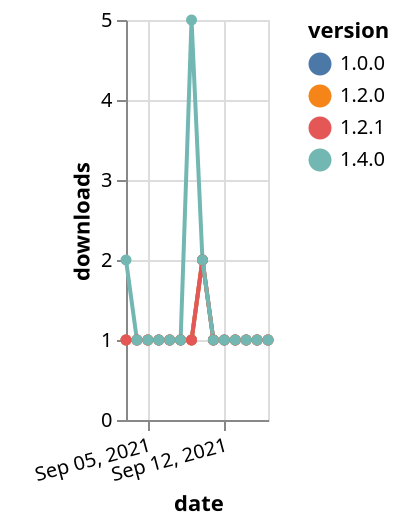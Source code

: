 {"$schema": "https://vega.github.io/schema/vega-lite/v5.json", "description": "A simple bar chart with embedded data.", "data": {"values": [{"date": "2021-09-03", "total": 162, "delta": 1, "version": "1.0.0"}, {"date": "2021-09-04", "total": 163, "delta": 1, "version": "1.0.0"}, {"date": "2021-09-05", "total": 164, "delta": 1, "version": "1.0.0"}, {"date": "2021-09-06", "total": 165, "delta": 1, "version": "1.0.0"}, {"date": "2021-09-07", "total": 166, "delta": 1, "version": "1.0.0"}, {"date": "2021-09-08", "total": 167, "delta": 1, "version": "1.0.0"}, {"date": "2021-09-09", "total": 168, "delta": 1, "version": "1.0.0"}, {"date": "2021-09-10", "total": 170, "delta": 2, "version": "1.0.0"}, {"date": "2021-09-11", "total": 171, "delta": 1, "version": "1.0.0"}, {"date": "2021-09-12", "total": 172, "delta": 1, "version": "1.0.0"}, {"date": "2021-09-13", "total": 173, "delta": 1, "version": "1.0.0"}, {"date": "2021-09-14", "total": 174, "delta": 1, "version": "1.0.0"}, {"date": "2021-09-15", "total": 175, "delta": 1, "version": "1.0.0"}, {"date": "2021-09-16", "total": 176, "delta": 1, "version": "1.0.0"}, {"date": "2021-09-03", "total": 149, "delta": 1, "version": "1.2.0"}, {"date": "2021-09-04", "total": 150, "delta": 1, "version": "1.2.0"}, {"date": "2021-09-05", "total": 151, "delta": 1, "version": "1.2.0"}, {"date": "2021-09-06", "total": 152, "delta": 1, "version": "1.2.0"}, {"date": "2021-09-07", "total": 153, "delta": 1, "version": "1.2.0"}, {"date": "2021-09-08", "total": 154, "delta": 1, "version": "1.2.0"}, {"date": "2021-09-09", "total": 155, "delta": 1, "version": "1.2.0"}, {"date": "2021-09-10", "total": 157, "delta": 2, "version": "1.2.0"}, {"date": "2021-09-11", "total": 158, "delta": 1, "version": "1.2.0"}, {"date": "2021-09-12", "total": 159, "delta": 1, "version": "1.2.0"}, {"date": "2021-09-13", "total": 160, "delta": 1, "version": "1.2.0"}, {"date": "2021-09-14", "total": 161, "delta": 1, "version": "1.2.0"}, {"date": "2021-09-15", "total": 162, "delta": 1, "version": "1.2.0"}, {"date": "2021-09-16", "total": 163, "delta": 1, "version": "1.2.0"}, {"date": "2021-09-03", "total": 133, "delta": 1, "version": "1.2.1"}, {"date": "2021-09-04", "total": 134, "delta": 1, "version": "1.2.1"}, {"date": "2021-09-05", "total": 135, "delta": 1, "version": "1.2.1"}, {"date": "2021-09-06", "total": 136, "delta": 1, "version": "1.2.1"}, {"date": "2021-09-07", "total": 137, "delta": 1, "version": "1.2.1"}, {"date": "2021-09-08", "total": 138, "delta": 1, "version": "1.2.1"}, {"date": "2021-09-09", "total": 139, "delta": 1, "version": "1.2.1"}, {"date": "2021-09-10", "total": 141, "delta": 2, "version": "1.2.1"}, {"date": "2021-09-11", "total": 142, "delta": 1, "version": "1.2.1"}, {"date": "2021-09-12", "total": 143, "delta": 1, "version": "1.2.1"}, {"date": "2021-09-13", "total": 144, "delta": 1, "version": "1.2.1"}, {"date": "2021-09-14", "total": 145, "delta": 1, "version": "1.2.1"}, {"date": "2021-09-15", "total": 146, "delta": 1, "version": "1.2.1"}, {"date": "2021-09-16", "total": 147, "delta": 1, "version": "1.2.1"}, {"date": "2021-09-03", "total": 120, "delta": 2, "version": "1.4.0"}, {"date": "2021-09-04", "total": 121, "delta": 1, "version": "1.4.0"}, {"date": "2021-09-05", "total": 122, "delta": 1, "version": "1.4.0"}, {"date": "2021-09-06", "total": 123, "delta": 1, "version": "1.4.0"}, {"date": "2021-09-07", "total": 124, "delta": 1, "version": "1.4.0"}, {"date": "2021-09-08", "total": 125, "delta": 1, "version": "1.4.0"}, {"date": "2021-09-09", "total": 130, "delta": 5, "version": "1.4.0"}, {"date": "2021-09-10", "total": 132, "delta": 2, "version": "1.4.0"}, {"date": "2021-09-11", "total": 133, "delta": 1, "version": "1.4.0"}, {"date": "2021-09-12", "total": 134, "delta": 1, "version": "1.4.0"}, {"date": "2021-09-13", "total": 135, "delta": 1, "version": "1.4.0"}, {"date": "2021-09-14", "total": 136, "delta": 1, "version": "1.4.0"}, {"date": "2021-09-15", "total": 137, "delta": 1, "version": "1.4.0"}, {"date": "2021-09-16", "total": 138, "delta": 1, "version": "1.4.0"}]}, "width": "container", "mark": {"type": "line", "point": {"filled": true}}, "encoding": {"x": {"field": "date", "type": "temporal", "timeUnit": "yearmonthdate", "title": "date", "axis": {"labelAngle": -15}}, "y": {"field": "delta", "type": "quantitative", "title": "downloads"}, "color": {"field": "version", "type": "nominal"}, "tooltip": {"field": "delta"}}}
